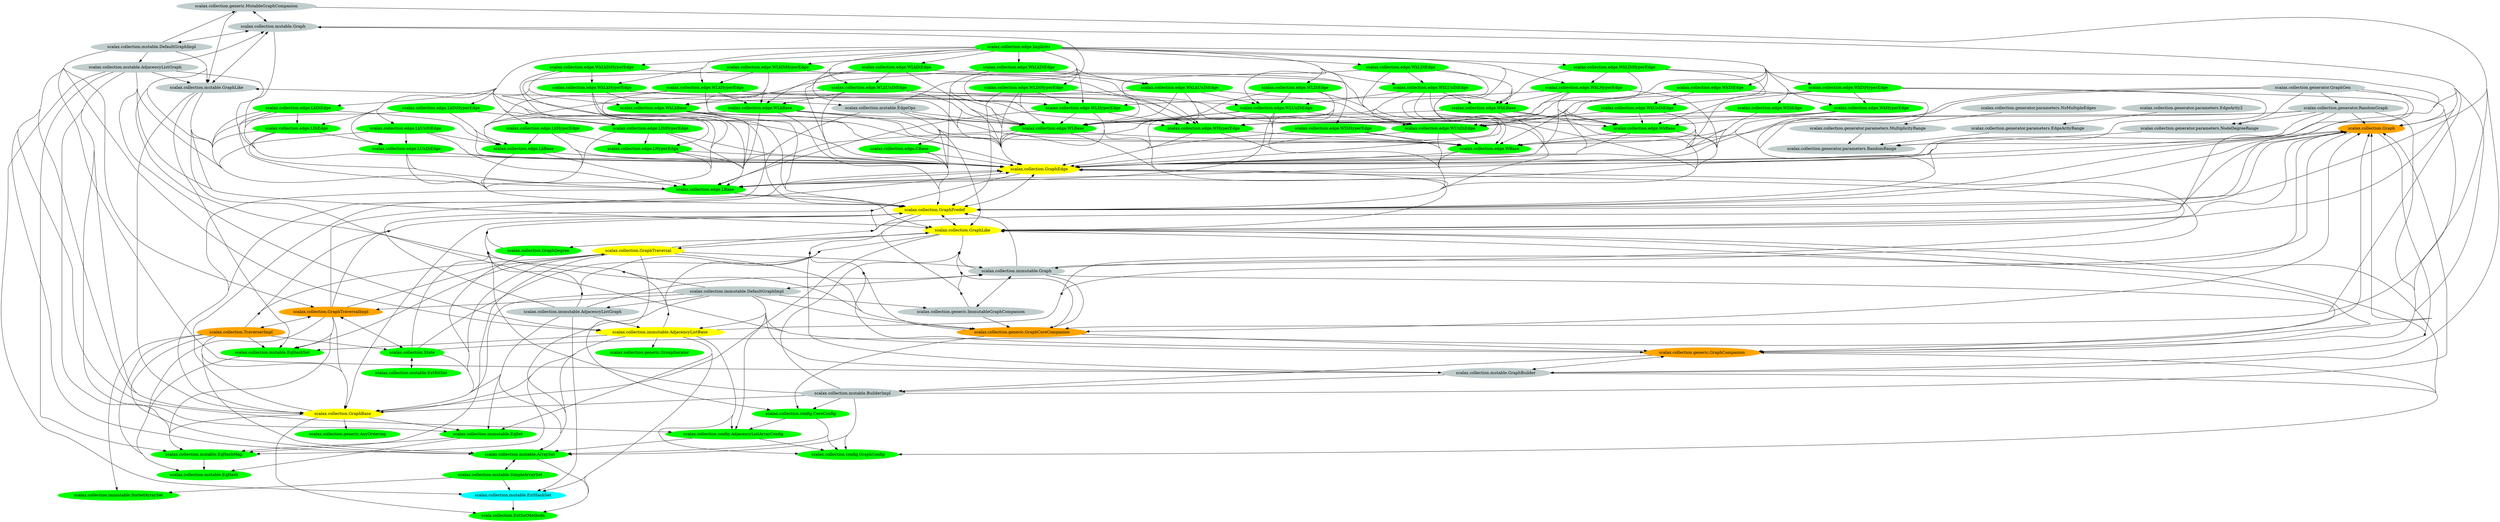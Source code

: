 digraph "classes-core.json" {
  concentrate=true;
  node [style=filled];
  "scalax.collection.Graph" [color="orange"];
  "scalax.collection.GraphBase" [color="yellow"];
  "scalax.collection.GraphDegree" [color="green"];
  "scalax.collection.GraphEdge" [color="yellow"];
  "scalax.collection.GraphLike" [color="yellow"];
  "scalax.collection.GraphPredef" [color="yellow"];
  "scalax.collection.GraphTraversal" [color="yellow"];
  "scalax.collection.GraphTraversalImpl" [color="orange"];
  "scalax.collection.State" [color="green"];
  "scalax.collection.TraverserImpl" [color="orange"];
  "scalax.collection.config.AdjacencyListArrayConfig" [color="green"];
  "scalax.collection.config.CoreConfig" [color="green"];
  "scalax.collection.config.GraphConfig" [color="green"];
  "scalax.collection.edge.CBase" [color="green"];
  "scalax.collection.edge.Implicits" [color="green"];
  "scalax.collection.edge.LBase" [color="green"];
  "scalax.collection.edge.LDiEdge" [color="green"];
  "scalax.collection.edge.LDiHyperEdge" [color="green"];
  "scalax.collection.edge.LHyperEdge" [color="green"];
  "scalax.collection.edge.LUnDiEdge" [color="green"];
  "scalax.collection.edge.LkBase" [color="green"];
  "scalax.collection.edge.LkDiEdge" [color="green"];
  "scalax.collection.edge.LkDiHyperEdge" [color="green"];
  "scalax.collection.edge.LkHyperEdge" [color="green"];
  "scalax.collection.edge.LkUnDiEdge" [color="green"];
  "scalax.collection.edge.WBase" [color="green"];
  "scalax.collection.edge.WDiEdge" [color="green"];
  "scalax.collection.edge.WDiHyperEdge" [color="green"];
  "scalax.collection.edge.WHyperEdge" [color="green"];
  "scalax.collection.edge.WLBase" [color="green"];
  "scalax.collection.edge.WLDiEdge" [color="green"];
  "scalax.collection.edge.WLDiHyperEdge" [color="green"];
  "scalax.collection.edge.WLHyperEdge" [color="green"];
  "scalax.collection.edge.WLUnDiEdge" [color="green"];
  "scalax.collection.edge.WLkBase" [color="green"];
  "scalax.collection.edge.WLkDiEdge" [color="green"];
  "scalax.collection.edge.WLkDiHyperEdge" [color="green"];
  "scalax.collection.edge.WLkHyperEdge" [color="green"];
  "scalax.collection.edge.WLkUnDiEdge" [color="green"];
  "scalax.collection.edge.WUnDiEdge" [color="green"];
  "scalax.collection.edge.WkBase" [color="green"];
  "scalax.collection.edge.WkDiEdge" [color="green"];
  "scalax.collection.edge.WkDiHyperEdge" [color="green"];
  "scalax.collection.edge.WkHyperEdge" [color="green"];
  "scalax.collection.edge.WkLBase" [color="green"];
  "scalax.collection.edge.WkLDiEdge" [color="green"];
  "scalax.collection.edge.WkLDiHyperEdge" [color="green"];
  "scalax.collection.edge.WkLHyperEdge" [color="green"];
  "scalax.collection.edge.WkLUnDiEdge" [color="green"];
  "scalax.collection.edge.WkLkBase" [color="green"];
  "scalax.collection.edge.WkLkDiEdge" [color="green"];
  "scalax.collection.edge.WkLkDiHyperEdge" [color="green"];
  "scalax.collection.edge.WkLkHyperEdge" [color="green"];
  "scalax.collection.edge.WkLkUnDiEdge" [color="green"];
  "scalax.collection.edge.WkUnDiEdge" [color="green"];
  "scalax.collection.generator.GraphGen" [color="azure3"];
  "scalax.collection.generator.RandomGraph" [color="azure3"];
  "scalax.collection.generator.parameters.EdgeArity2" [color="azure3"];
  "scalax.collection.generator.parameters.EdgeArityRange" [color="azure3"];
  "scalax.collection.generator.parameters.MultiplicityRange" [color="azure3"];
  "scalax.collection.generator.parameters.NoMultipleEdges" [color="azure3"];
  "scalax.collection.generator.parameters.NodeDegreeRange" [color="azure3"];
  "scalax.collection.generator.parameters.RandomRange" [color="azure3"];
  "scalax.collection.generic.AnyOrdering" [color="green"];
  "scalax.collection.generic.GraphCompanion" [color="orange"];
  "scalax.collection.generic.GraphCoreCompanion" [color="orange"];
  "scalax.collection.generic.GroupIterator" [color="green"];
  "scalax.collection.generic.ImmutableGraphCompanion" [color="azure3"];
  "scalax.collection.generic.MutableGraphCompanion" [color="azure3"];
  "scalax.collection.immutable.AdjacencyListBase" [color="yellow"];
  "scalax.collection.immutable.AdjacencyListGraph" [color="azure3"];
  "scalax.collection.immutable.DefaultGraphImpl" [color="azure3"];
  "scalax.collection.immutable.EqSet" [color="green"];
  "scalax.collection.immutable.Graph" [color="azure3"];
  "scalax.collection.immutable.SortedArraySet" [color="green"];
  "scala.collection.ExtSetMethods" [color="green"];
  "scalax.collection.mutable.AdjacencyListGraph" [color="azure3"];
  "scalax.collection.mutable.ArraySet" [color="green"];
  "scalax.collection.mutable.BuilderImpl" [color="azure3"];
  "scalax.collection.mutable.DefaultGraphImpl" [color="azure3"];
  "scalax.collection.mutable.EdgeOps" [color="azure3"];
  "scalax.collection.mutable.EqHash" [color="green"];
  "scalax.collection.mutable.EqHashMap" [color="green"];
  "scalax.collection.mutable.EqHashSet" [color="green"];
  "scalax.collection.mutable.ExtBitSet" [color="green"];
  "scalax.collection.mutable.ExtHashSet" [color="cyan"];
  "scalax.collection.mutable.Graph" [color="azure3"];
  "scalax.collection.mutable.GraphBuilder" [color="azure3"];
  "scalax.collection.mutable.GraphLike" [color="azure3"];
  "scalax.collection.mutable.SimpleArraySet" [color="green"];
  "scalax.collection.Graph" -> "scalax.collection.GraphEdge";
  "scalax.collection.Graph" -> "scalax.collection.GraphLike";
  "scalax.collection.Graph" -> "scalax.collection.GraphPredef";
  "scalax.collection.Graph" -> "scalax.collection.generic.GraphCompanion";
  "scalax.collection.Graph" -> "scalax.collection.generic.GraphCoreCompanion";
  "scalax.collection.Graph" -> "scalax.collection.immutable.Graph";
  "scalax.collection.GraphBase" -> "scalax.collection.GraphEdge";
  "scalax.collection.GraphBase" -> "scalax.collection.GraphPredef";
  "scalax.collection.GraphBase" -> "scalax.collection.generic.AnyOrdering";
  "scalax.collection.GraphBase" -> "scalax.collection.immutable.EqSet";
  "scalax.collection.GraphBase" -> "scala.collection.ExtSetMethods";
  "scalax.collection.GraphBase" -> "scalax.collection.mutable.EqHashMap";
  "scalax.collection.GraphDegree" -> "scalax.collection.GraphBase";
  "scalax.collection.GraphDegree" -> "scalax.collection.GraphPredef";
  "scalax.collection.GraphEdge" -> "scalax.collection.GraphPredef";
  "scalax.collection.GraphEdge" -> "scalax.collection.edge.LBase";
  "scalax.collection.GraphLike" -> "scalax.collection.Graph";
  "scalax.collection.GraphLike" -> "scalax.collection.GraphBase";
  "scalax.collection.GraphLike" -> "scalax.collection.GraphDegree";
  "scalax.collection.GraphLike" -> "scalax.collection.GraphEdge";
  "scalax.collection.GraphLike" -> "scalax.collection.GraphPredef";
  "scalax.collection.GraphLike" -> "scalax.collection.GraphTraversal";
  "scalax.collection.GraphLike" -> "scalax.collection.config.GraphConfig";
  "scalax.collection.GraphLike" -> "scalax.collection.generic.GraphCompanion";
  "scalax.collection.GraphPredef" -> "scalax.collection.Graph";
  "scalax.collection.GraphPredef" -> "scalax.collection.GraphBase";
  "scalax.collection.GraphPredef" -> "scalax.collection.GraphEdge";
  "scalax.collection.GraphPredef" -> "scalax.collection.GraphLike";
  "scalax.collection.GraphTraversal" -> "scalax.collection.Graph";
  "scalax.collection.GraphTraversal" -> "scalax.collection.GraphBase";
  "scalax.collection.GraphTraversal" -> "scalax.collection.GraphEdge";
  "scalax.collection.GraphTraversal" -> "scalax.collection.GraphLike";
  "scalax.collection.GraphTraversal" -> "scalax.collection.GraphPredef";
  "scalax.collection.GraphTraversal" -> "scalax.collection.config.CoreConfig";
  "scalax.collection.GraphTraversal" -> "scalax.collection.generic.GraphCoreCompanion";
  "scalax.collection.GraphTraversal" -> "scalax.collection.immutable.Graph";
  "scalax.collection.GraphTraversal" -> "scalax.collection.mutable.EqHashMap";
  "scalax.collection.GraphTraversal" -> "scalax.collection.mutable.EqHashSet";
  "scalax.collection.GraphTraversalImpl" -> "scalax.collection.GraphBase";
  "scalax.collection.GraphTraversalImpl" -> "scalax.collection.GraphEdge";
  "scalax.collection.GraphTraversalImpl" -> "scalax.collection.GraphPredef";
  "scalax.collection.GraphTraversalImpl" -> "scalax.collection.GraphTraversal";
  "scalax.collection.GraphTraversalImpl" -> "scalax.collection.State";
  "scalax.collection.GraphTraversalImpl" -> "scalax.collection.TraverserImpl";
  "scalax.collection.GraphTraversalImpl" -> "scalax.collection.mutable.EqHash";
  "scalax.collection.GraphTraversalImpl" -> "scalax.collection.mutable.EqHashMap";
  "scalax.collection.GraphTraversalImpl" -> "scalax.collection.mutable.EqHashSet";
  "scalax.collection.State" -> "scalax.collection.Graph";
  "scalax.collection.State" -> "scalax.collection.GraphBase";
  "scalax.collection.State" -> "scalax.collection.GraphLike";
  "scalax.collection.State" -> "scalax.collection.GraphPredef";
  "scalax.collection.State" -> "scalax.collection.GraphTraversalImpl";
  "scalax.collection.State" -> "scalax.collection.mutable.ExtBitSet";
  "scalax.collection.TraverserImpl" -> "scalax.collection.GraphBase";
  "scalax.collection.TraverserImpl" -> "scalax.collection.GraphPredef";
  "scalax.collection.TraverserImpl" -> "scalax.collection.GraphTraversal";
  "scalax.collection.TraverserImpl" -> "scalax.collection.GraphTraversalImpl";
  "scalax.collection.TraverserImpl" -> "scalax.collection.State";
  "scalax.collection.TraverserImpl" -> "scalax.collection.immutable.SortedArraySet";
  "scalax.collection.TraverserImpl" -> "scalax.collection.mutable.ArraySet";
  "scalax.collection.TraverserImpl" -> "scalax.collection.mutable.EqHash";
  "scalax.collection.TraverserImpl" -> "scalax.collection.mutable.EqHashMap";
  "scalax.collection.TraverserImpl" -> "scalax.collection.mutable.EqHashSet";
  "scalax.collection.config.AdjacencyListArrayConfig" -> "scalax.collection.config.GraphConfig";
  "scalax.collection.config.AdjacencyListArrayConfig" -> "scalax.collection.mutable.ArraySet";
  "scalax.collection.config.CoreConfig" -> "scalax.collection.config.AdjacencyListArrayConfig";
  "scalax.collection.config.CoreConfig" -> "scalax.collection.config.GraphConfig";
  "scalax.collection.config.CoreConfig" -> "scalax.collection.mutable.ArraySet";
  "scalax.collection.edge.CBase" -> "scalax.collection.GraphEdge";
  "scalax.collection.edge.CBase" -> "scalax.collection.GraphPredef";
  "scalax.collection.edge.Implicits" -> "scalax.collection.GraphEdge";
  "scalax.collection.edge.Implicits" -> "scalax.collection.edge.LBase";
  "scalax.collection.edge.Implicits" -> "scalax.collection.edge.LDiEdge";
  "scalax.collection.edge.Implicits" -> "scalax.collection.edge.LDiHyperEdge";
  "scalax.collection.edge.Implicits" -> "scalax.collection.edge.LHyperEdge";
  "scalax.collection.edge.Implicits" -> "scalax.collection.edge.LUnDiEdge";
  "scalax.collection.edge.Implicits" -> "scalax.collection.edge.LkDiEdge";
  "scalax.collection.edge.Implicits" -> "scalax.collection.edge.LkDiHyperEdge";
  "scalax.collection.edge.Implicits" -> "scalax.collection.edge.LkHyperEdge";
  "scalax.collection.edge.Implicits" -> "scalax.collection.edge.LkUnDiEdge";
  "scalax.collection.edge.Implicits" -> "scalax.collection.edge.WBase";
  "scalax.collection.edge.Implicits" -> "scalax.collection.edge.WDiEdge";
  "scalax.collection.edge.Implicits" -> "scalax.collection.edge.WDiHyperEdge";
  "scalax.collection.edge.Implicits" -> "scalax.collection.edge.WHyperEdge";
  "scalax.collection.edge.Implicits" -> "scalax.collection.edge.WLBase";
  "scalax.collection.edge.Implicits" -> "scalax.collection.edge.WLDiEdge";
  "scalax.collection.edge.Implicits" -> "scalax.collection.edge.WLDiHyperEdge";
  "scalax.collection.edge.Implicits" -> "scalax.collection.edge.WLHyperEdge";
  "scalax.collection.edge.Implicits" -> "scalax.collection.edge.WLUnDiEdge";
  "scalax.collection.edge.Implicits" -> "scalax.collection.edge.WLkDiEdge";
  "scalax.collection.edge.Implicits" -> "scalax.collection.edge.WLkDiHyperEdge";
  "scalax.collection.edge.Implicits" -> "scalax.collection.edge.WLkHyperEdge";
  "scalax.collection.edge.Implicits" -> "scalax.collection.edge.WLkUnDiEdge";
  "scalax.collection.edge.Implicits" -> "scalax.collection.edge.WUnDiEdge";
  "scalax.collection.edge.Implicits" -> "scalax.collection.edge.WkDiEdge";
  "scalax.collection.edge.Implicits" -> "scalax.collection.edge.WkDiHyperEdge";
  "scalax.collection.edge.Implicits" -> "scalax.collection.edge.WkHyperEdge";
  "scalax.collection.edge.Implicits" -> "scalax.collection.edge.WkLDiEdge";
  "scalax.collection.edge.Implicits" -> "scalax.collection.edge.WkLDiHyperEdge";
  "scalax.collection.edge.Implicits" -> "scalax.collection.edge.WkLHyperEdge";
  "scalax.collection.edge.Implicits" -> "scalax.collection.edge.WkLUnDiEdge";
  "scalax.collection.edge.Implicits" -> "scalax.collection.edge.WkLkDiEdge";
  "scalax.collection.edge.Implicits" -> "scalax.collection.edge.WkLkDiHyperEdge";
  "scalax.collection.edge.Implicits" -> "scalax.collection.edge.WkLkHyperEdge";
  "scalax.collection.edge.Implicits" -> "scalax.collection.edge.WkLkUnDiEdge";
  "scalax.collection.edge.Implicits" -> "scalax.collection.edge.WkUnDiEdge";
  "scalax.collection.edge.LBase" -> "scalax.collection.Graph";
  "scalax.collection.edge.LBase" -> "scalax.collection.GraphBase";
  "scalax.collection.edge.LBase" -> "scalax.collection.GraphEdge";
  "scalax.collection.edge.LBase" -> "scalax.collection.GraphLike";
  "scalax.collection.edge.LBase" -> "scalax.collection.GraphPredef";
  "scalax.collection.edge.LDiEdge" -> "scalax.collection.GraphEdge";
  "scalax.collection.edge.LDiEdge" -> "scalax.collection.GraphPredef";
  "scalax.collection.edge.LDiEdge" -> "scalax.collection.edge.LBase";
  "scalax.collection.edge.LDiEdge" -> "scalax.collection.edge.LUnDiEdge";
  "scalax.collection.edge.LDiHyperEdge" -> "scalax.collection.GraphEdge";
  "scalax.collection.edge.LDiHyperEdge" -> "scalax.collection.GraphPredef";
  "scalax.collection.edge.LDiHyperEdge" -> "scalax.collection.edge.LBase";
  "scalax.collection.edge.LDiHyperEdge" -> "scalax.collection.edge.LHyperEdge";
  "scalax.collection.edge.LHyperEdge" -> "scalax.collection.GraphEdge";
  "scalax.collection.edge.LHyperEdge" -> "scalax.collection.GraphPredef";
  "scalax.collection.edge.LHyperEdge" -> "scalax.collection.edge.LBase";
  "scalax.collection.edge.LUnDiEdge" -> "scalax.collection.GraphEdge";
  "scalax.collection.edge.LUnDiEdge" -> "scalax.collection.GraphPredef";
  "scalax.collection.edge.LUnDiEdge" -> "scalax.collection.edge.LBase";
  "scalax.collection.edge.LkBase" -> "scalax.collection.GraphEdge";
  "scalax.collection.edge.LkBase" -> "scalax.collection.GraphPredef";
  "scalax.collection.edge.LkBase" -> "scalax.collection.edge.LBase";
  "scalax.collection.edge.LkDiEdge" -> "scalax.collection.GraphEdge";
  "scalax.collection.edge.LkDiEdge" -> "scalax.collection.GraphPredef";
  "scalax.collection.edge.LkDiEdge" -> "scalax.collection.edge.LBase";
  "scalax.collection.edge.LkDiEdge" -> "scalax.collection.edge.LDiEdge";
  "scalax.collection.edge.LkDiEdge" -> "scalax.collection.edge.LkBase";
  "scalax.collection.edge.LkDiHyperEdge" -> "scalax.collection.GraphEdge";
  "scalax.collection.edge.LkDiHyperEdge" -> "scalax.collection.GraphPredef";
  "scalax.collection.edge.LkDiHyperEdge" -> "scalax.collection.edge.LDiHyperEdge";
  "scalax.collection.edge.LkDiHyperEdge" -> "scalax.collection.edge.LkBase";
  "scalax.collection.edge.LkHyperEdge" -> "scalax.collection.GraphEdge";
  "scalax.collection.edge.LkHyperEdge" -> "scalax.collection.GraphPredef";
  "scalax.collection.edge.LkHyperEdge" -> "scalax.collection.edge.LHyperEdge";
  "scalax.collection.edge.LkHyperEdge" -> "scalax.collection.edge.LkBase";
  "scalax.collection.edge.LkUnDiEdge" -> "scalax.collection.GraphEdge";
  "scalax.collection.edge.LkUnDiEdge" -> "scalax.collection.GraphPredef";
  "scalax.collection.edge.LkUnDiEdge" -> "scalax.collection.edge.LBase";
  "scalax.collection.edge.LkUnDiEdge" -> "scalax.collection.edge.LUnDiEdge";
  "scalax.collection.edge.LkUnDiEdge" -> "scalax.collection.edge.LkBase";
  "scalax.collection.edge.WBase" -> "scalax.collection.GraphEdge";
  "scalax.collection.edge.WBase" -> "scalax.collection.GraphPredef";
  "scalax.collection.edge.WDiEdge" -> "scalax.collection.GraphEdge";
  "scalax.collection.edge.WDiEdge" -> "scalax.collection.GraphPredef";
  "scalax.collection.edge.WDiEdge" -> "scalax.collection.edge.WBase";
  "scalax.collection.edge.WDiEdge" -> "scalax.collection.edge.WUnDiEdge";
  "scalax.collection.edge.WDiHyperEdge" -> "scalax.collection.GraphEdge";
  "scalax.collection.edge.WDiHyperEdge" -> "scalax.collection.GraphPredef";
  "scalax.collection.edge.WDiHyperEdge" -> "scalax.collection.edge.WBase";
  "scalax.collection.edge.WHyperEdge" -> "scalax.collection.GraphEdge";
  "scalax.collection.edge.WHyperEdge" -> "scalax.collection.GraphPredef";
  "scalax.collection.edge.WHyperEdge" -> "scalax.collection.edge.WBase";
  "scalax.collection.edge.WLBase" -> "scalax.collection.GraphEdge";
  "scalax.collection.edge.WLBase" -> "scalax.collection.GraphPredef";
  "scalax.collection.edge.WLBase" -> "scalax.collection.edge.LBase";
  "scalax.collection.edge.WLBase" -> "scalax.collection.edge.WBase";
  "scalax.collection.edge.WLDiEdge" -> "scalax.collection.GraphEdge";
  "scalax.collection.edge.WLDiEdge" -> "scalax.collection.GraphPredef";
  "scalax.collection.edge.WLDiEdge" -> "scalax.collection.edge.WLBase";
  "scalax.collection.edge.WLDiEdge" -> "scalax.collection.edge.WLUnDiEdge";
  "scalax.collection.edge.WLDiEdge" -> "scalax.collection.edge.WUnDiEdge";
  "scalax.collection.edge.WLDiHyperEdge" -> "scalax.collection.GraphEdge";
  "scalax.collection.edge.WLDiHyperEdge" -> "scalax.collection.GraphPredef";
  "scalax.collection.edge.WLDiHyperEdge" -> "scalax.collection.edge.WHyperEdge";
  "scalax.collection.edge.WLDiHyperEdge" -> "scalax.collection.edge.WLBase";
  "scalax.collection.edge.WLDiHyperEdge" -> "scalax.collection.edge.WLHyperEdge";
  "scalax.collection.edge.WLHyperEdge" -> "scalax.collection.GraphEdge";
  "scalax.collection.edge.WLHyperEdge" -> "scalax.collection.GraphPredef";
  "scalax.collection.edge.WLHyperEdge" -> "scalax.collection.edge.LBase";
  "scalax.collection.edge.WLHyperEdge" -> "scalax.collection.edge.WHyperEdge";
  "scalax.collection.edge.WLHyperEdge" -> "scalax.collection.edge.WLBase";
  "scalax.collection.edge.WLUnDiEdge" -> "scalax.collection.GraphEdge";
  "scalax.collection.edge.WLUnDiEdge" -> "scalax.collection.GraphPredef";
  "scalax.collection.edge.WLUnDiEdge" -> "scalax.collection.edge.LBase";
  "scalax.collection.edge.WLUnDiEdge" -> "scalax.collection.edge.WLBase";
  "scalax.collection.edge.WLUnDiEdge" -> "scalax.collection.edge.WUnDiEdge";
  "scalax.collection.edge.WLkBase" -> "scalax.collection.GraphEdge";
  "scalax.collection.edge.WLkBase" -> "scalax.collection.GraphPredef";
  "scalax.collection.edge.WLkBase" -> "scalax.collection.edge.LBase";
  "scalax.collection.edge.WLkBase" -> "scalax.collection.edge.LkBase";
  "scalax.collection.edge.WLkBase" -> "scalax.collection.edge.WBase";
  "scalax.collection.edge.WLkBase" -> "scalax.collection.edge.WLBase";
  "scalax.collection.edge.WLkDiEdge" -> "scalax.collection.GraphEdge";
  "scalax.collection.edge.WLkDiEdge" -> "scalax.collection.GraphPredef";
  "scalax.collection.edge.WLkDiEdge" -> "scalax.collection.edge.WLBase";
  "scalax.collection.edge.WLkDiEdge" -> "scalax.collection.edge.WLkBase";
  "scalax.collection.edge.WLkDiEdge" -> "scalax.collection.edge.WLkUnDiEdge";
  "scalax.collection.edge.WLkDiEdge" -> "scalax.collection.edge.WUnDiEdge";
  "scalax.collection.edge.WLkDiHyperEdge" -> "scalax.collection.GraphEdge";
  "scalax.collection.edge.WLkDiHyperEdge" -> "scalax.collection.GraphPredef";
  "scalax.collection.edge.WLkDiHyperEdge" -> "scalax.collection.edge.WHyperEdge";
  "scalax.collection.edge.WLkDiHyperEdge" -> "scalax.collection.edge.WLkBase";
  "scalax.collection.edge.WLkDiHyperEdge" -> "scalax.collection.edge.WLkHyperEdge";
  "scalax.collection.edge.WLkHyperEdge" -> "scalax.collection.GraphEdge";
  "scalax.collection.edge.WLkHyperEdge" -> "scalax.collection.GraphPredef";
  "scalax.collection.edge.WLkHyperEdge" -> "scalax.collection.edge.LkBase";
  "scalax.collection.edge.WLkHyperEdge" -> "scalax.collection.edge.WHyperEdge";
  "scalax.collection.edge.WLkHyperEdge" -> "scalax.collection.edge.WLHyperEdge";
  "scalax.collection.edge.WLkHyperEdge" -> "scalax.collection.edge.WLkBase";
  "scalax.collection.edge.WLkUnDiEdge" -> "scalax.collection.GraphEdge";
  "scalax.collection.edge.WLkUnDiEdge" -> "scalax.collection.GraphPredef";
  "scalax.collection.edge.WLkUnDiEdge" -> "scalax.collection.edge.LkBase";
  "scalax.collection.edge.WLkUnDiEdge" -> "scalax.collection.edge.WLBase";
  "scalax.collection.edge.WLkUnDiEdge" -> "scalax.collection.edge.WLUnDiEdge";
  "scalax.collection.edge.WLkUnDiEdge" -> "scalax.collection.edge.WLkBase";
  "scalax.collection.edge.WLkUnDiEdge" -> "scalax.collection.edge.WUnDiEdge";
  "scalax.collection.edge.WUnDiEdge" -> "scalax.collection.GraphEdge";
  "scalax.collection.edge.WUnDiEdge" -> "scalax.collection.GraphPredef";
  "scalax.collection.edge.WUnDiEdge" -> "scalax.collection.edge.WBase";
  "scalax.collection.edge.WkBase" -> "scalax.collection.GraphEdge";
  "scalax.collection.edge.WkBase" -> "scalax.collection.GraphPredef";
  "scalax.collection.edge.WkBase" -> "scalax.collection.edge.WBase";
  "scalax.collection.edge.WkDiEdge" -> "scalax.collection.GraphEdge";
  "scalax.collection.edge.WkDiEdge" -> "scalax.collection.GraphPredef";
  "scalax.collection.edge.WkDiEdge" -> "scalax.collection.edge.WBase";
  "scalax.collection.edge.WkDiEdge" -> "scalax.collection.edge.WUnDiEdge";
  "scalax.collection.edge.WkDiEdge" -> "scalax.collection.edge.WkBase";
  "scalax.collection.edge.WkDiEdge" -> "scalax.collection.edge.WkUnDiEdge";
  "scalax.collection.edge.WkDiHyperEdge" -> "scalax.collection.GraphEdge";
  "scalax.collection.edge.WkDiHyperEdge" -> "scalax.collection.GraphPredef";
  "scalax.collection.edge.WkDiHyperEdge" -> "scalax.collection.edge.WHyperEdge";
  "scalax.collection.edge.WkDiHyperEdge" -> "scalax.collection.edge.WkBase";
  "scalax.collection.edge.WkDiHyperEdge" -> "scalax.collection.edge.WkHyperEdge";
  "scalax.collection.edge.WkHyperEdge" -> "scalax.collection.GraphEdge";
  "scalax.collection.edge.WkHyperEdge" -> "scalax.collection.GraphPredef";
  "scalax.collection.edge.WkHyperEdge" -> "scalax.collection.edge.WHyperEdge";
  "scalax.collection.edge.WkHyperEdge" -> "scalax.collection.edge.WkBase";
  "scalax.collection.edge.WkLBase" -> "scalax.collection.GraphEdge";
  "scalax.collection.edge.WkLBase" -> "scalax.collection.GraphPredef";
  "scalax.collection.edge.WkLBase" -> "scalax.collection.edge.WLBase";
  "scalax.collection.edge.WkLBase" -> "scalax.collection.edge.WkBase";
  "scalax.collection.edge.WkLDiEdge" -> "scalax.collection.GraphEdge";
  "scalax.collection.edge.WkLDiEdge" -> "scalax.collection.GraphPredef";
  "scalax.collection.edge.WkLDiEdge" -> "scalax.collection.edge.WLBase";
  "scalax.collection.edge.WkLDiEdge" -> "scalax.collection.edge.WUnDiEdge";
  "scalax.collection.edge.WkLDiEdge" -> "scalax.collection.edge.WkLBase";
  "scalax.collection.edge.WkLDiEdge" -> "scalax.collection.edge.WkLUnDiEdge";
  "scalax.collection.edge.WkLDiHyperEdge" -> "scalax.collection.GraphEdge";
  "scalax.collection.edge.WkLDiHyperEdge" -> "scalax.collection.GraphPredef";
  "scalax.collection.edge.WkLDiHyperEdge" -> "scalax.collection.edge.WHyperEdge";
  "scalax.collection.edge.WkLDiHyperEdge" -> "scalax.collection.edge.WkLBase";
  "scalax.collection.edge.WkLDiHyperEdge" -> "scalax.collection.edge.WkLHyperEdge";
  "scalax.collection.edge.WkLHyperEdge" -> "scalax.collection.GraphEdge";
  "scalax.collection.edge.WkLHyperEdge" -> "scalax.collection.GraphPredef";
  "scalax.collection.edge.WkLHyperEdge" -> "scalax.collection.edge.WHyperEdge";
  "scalax.collection.edge.WkLHyperEdge" -> "scalax.collection.edge.WLHyperEdge";
  "scalax.collection.edge.WkLHyperEdge" -> "scalax.collection.edge.WkBase";
  "scalax.collection.edge.WkLHyperEdge" -> "scalax.collection.edge.WkLBase";
  "scalax.collection.edge.WkLUnDiEdge" -> "scalax.collection.GraphEdge";
  "scalax.collection.edge.WkLUnDiEdge" -> "scalax.collection.GraphPredef";
  "scalax.collection.edge.WkLUnDiEdge" -> "scalax.collection.edge.WLBase";
  "scalax.collection.edge.WkLUnDiEdge" -> "scalax.collection.edge.WLUnDiEdge";
  "scalax.collection.edge.WkLUnDiEdge" -> "scalax.collection.edge.WUnDiEdge";
  "scalax.collection.edge.WkLUnDiEdge" -> "scalax.collection.edge.WkBase";
  "scalax.collection.edge.WkLUnDiEdge" -> "scalax.collection.edge.WkLBase";
  "scalax.collection.edge.WkLkBase" -> "scalax.collection.GraphEdge";
  "scalax.collection.edge.WkLkBase" -> "scalax.collection.GraphPredef";
  "scalax.collection.edge.WkLkBase" -> "scalax.collection.edge.LBase";
  "scalax.collection.edge.WkLkBase" -> "scalax.collection.edge.WLBase";
  "scalax.collection.edge.WkLkDiEdge" -> "scalax.collection.GraphEdge";
  "scalax.collection.edge.WkLkDiEdge" -> "scalax.collection.GraphPredef";
  "scalax.collection.edge.WkLkDiEdge" -> "scalax.collection.edge.WLBase";
  "scalax.collection.edge.WkLkDiEdge" -> "scalax.collection.edge.WUnDiEdge";
  "scalax.collection.edge.WkLkDiEdge" -> "scalax.collection.edge.WkLkBase";
  "scalax.collection.edge.WkLkDiEdge" -> "scalax.collection.edge.WkLkUnDiEdge";
  "scalax.collection.edge.WkLkDiHyperEdge" -> "scalax.collection.GraphEdge";
  "scalax.collection.edge.WkLkDiHyperEdge" -> "scalax.collection.GraphPredef";
  "scalax.collection.edge.WkLkDiHyperEdge" -> "scalax.collection.edge.WHyperEdge";
  "scalax.collection.edge.WkLkDiHyperEdge" -> "scalax.collection.edge.WkLkBase";
  "scalax.collection.edge.WkLkDiHyperEdge" -> "scalax.collection.edge.WkLkHyperEdge";
  "scalax.collection.edge.WkLkHyperEdge" -> "scalax.collection.GraphEdge";
  "scalax.collection.edge.WkLkHyperEdge" -> "scalax.collection.GraphPredef";
  "scalax.collection.edge.WkLkHyperEdge" -> "scalax.collection.edge.WHyperEdge";
  "scalax.collection.edge.WkLkHyperEdge" -> "scalax.collection.edge.WLHyperEdge";
  "scalax.collection.edge.WkLkHyperEdge" -> "scalax.collection.edge.WkLkBase";
  "scalax.collection.edge.WkLkUnDiEdge" -> "scalax.collection.GraphEdge";
  "scalax.collection.edge.WkLkUnDiEdge" -> "scalax.collection.GraphPredef";
  "scalax.collection.edge.WkLkUnDiEdge" -> "scalax.collection.edge.WLBase";
  "scalax.collection.edge.WkLkUnDiEdge" -> "scalax.collection.edge.WLUnDiEdge";
  "scalax.collection.edge.WkLkUnDiEdge" -> "scalax.collection.edge.WUnDiEdge";
  "scalax.collection.edge.WkLkUnDiEdge" -> "scalax.collection.edge.WkLkBase";
  "scalax.collection.edge.WkUnDiEdge" -> "scalax.collection.GraphEdge";
  "scalax.collection.edge.WkUnDiEdge" -> "scalax.collection.GraphPredef";
  "scalax.collection.edge.WkUnDiEdge" -> "scalax.collection.edge.WBase";
  "scalax.collection.edge.WkUnDiEdge" -> "scalax.collection.edge.WUnDiEdge";
  "scalax.collection.edge.WkUnDiEdge" -> "scalax.collection.edge.WkBase";
  "scalax.collection.generator.GraphGen" -> "scalax.collection.Graph";
  "scalax.collection.generator.GraphGen" -> "scalax.collection.GraphEdge";
  "scalax.collection.generator.GraphGen" -> "scalax.collection.GraphLike";
  "scalax.collection.generator.GraphGen" -> "scalax.collection.GraphPredef";
  "scalax.collection.generator.GraphGen" -> "scalax.collection.generator.RandomGraph";
  "scalax.collection.generator.GraphGen" -> "scalax.collection.generator.parameters.NodeDegreeRange";
  "scalax.collection.generator.GraphGen" -> "scalax.collection.generic.GraphCompanion";
  "scalax.collection.generator.RandomGraph" -> "scalax.collection.Graph";
  "scalax.collection.generator.RandomGraph" -> "scalax.collection.GraphEdge";
  "scalax.collection.generator.RandomGraph" -> "scalax.collection.GraphLike";
  "scalax.collection.generator.RandomGraph" -> "scalax.collection.GraphPredef";
  "scalax.collection.generator.RandomGraph" -> "scalax.collection.edge.LBase";
  "scalax.collection.generator.RandomGraph" -> "scalax.collection.edge.WBase";
  "scalax.collection.generator.RandomGraph" -> "scalax.collection.edge.WLBase";
  "scalax.collection.generator.RandomGraph" -> "scalax.collection.generator.parameters.NodeDegreeRange";
  "scalax.collection.generator.RandomGraph" -> "scalax.collection.generator.parameters.RandomRange";
  "scalax.collection.generator.RandomGraph" -> "scalax.collection.generic.GraphCompanion";
  "scalax.collection.generator.parameters.EdgeArity2" -> "scalax.collection.generator.parameters.EdgeArityRange";
  "scalax.collection.generator.parameters.EdgeArityRange" -> "scalax.collection.generator.parameters.RandomRange";
  "scalax.collection.generator.parameters.MultiplicityRange" -> "scalax.collection.generator.parameters.RandomRange";
  "scalax.collection.generator.parameters.NoMultipleEdges" -> "scalax.collection.generator.parameters.MultiplicityRange";
  "scalax.collection.generator.parameters.NodeDegreeRange" -> "scalax.collection.generator.parameters.RandomRange";
  "scalax.collection.generic.GraphCompanion" -> "scalax.collection.Graph";
  "scalax.collection.generic.GraphCompanion" -> "scalax.collection.GraphLike";
  "scalax.collection.generic.GraphCompanion" -> "scalax.collection.GraphPredef";
  "scalax.collection.generic.GraphCompanion" -> "scalax.collection.config.GraphConfig";
  "scalax.collection.generic.GraphCompanion" -> "scalax.collection.mutable.BuilderImpl";
  "scalax.collection.generic.GraphCompanion" -> "scalax.collection.mutable.GraphBuilder";
  "scalax.collection.generic.GraphCoreCompanion" -> "scalax.collection.Graph";
  "scalax.collection.generic.GraphCoreCompanion" -> "scalax.collection.GraphLike";
  "scalax.collection.generic.GraphCoreCompanion" -> "scalax.collection.GraphPredef";
  "scalax.collection.generic.GraphCoreCompanion" -> "scalax.collection.config.CoreConfig";
  "scalax.collection.generic.GraphCoreCompanion" -> "scalax.collection.generic.GraphCompanion";
  "scalax.collection.generic.ImmutableGraphCompanion" -> "scalax.collection.GraphLike";
  "scalax.collection.generic.ImmutableGraphCompanion" -> "scalax.collection.GraphPredef";
  "scalax.collection.generic.ImmutableGraphCompanion" -> "scalax.collection.generic.GraphCoreCompanion";
  "scalax.collection.generic.ImmutableGraphCompanion" -> "scalax.collection.immutable.Graph";
  "scalax.collection.generic.MutableGraphCompanion" -> "scalax.collection.GraphPredef";
  "scalax.collection.generic.MutableGraphCompanion" -> "scalax.collection.generic.GraphCoreCompanion";
  "scalax.collection.generic.MutableGraphCompanion" -> "scalax.collection.mutable.Graph";
  "scalax.collection.generic.MutableGraphCompanion" -> "scalax.collection.mutable.GraphBuilder";
  "scalax.collection.generic.MutableGraphCompanion" -> "scalax.collection.mutable.GraphLike";
  "scalax.collection.immutable.AdjacencyListBase" -> "scalax.collection.Graph";
  "scalax.collection.immutable.AdjacencyListBase" -> "scalax.collection.GraphBase";
  "scalax.collection.immutable.AdjacencyListBase" -> "scalax.collection.GraphEdge";
  "scalax.collection.immutable.AdjacencyListBase" -> "scalax.collection.GraphLike";
  "scalax.collection.immutable.AdjacencyListBase" -> "scalax.collection.GraphPredef";
  "scalax.collection.immutable.AdjacencyListBase" -> "scalax.collection.config.AdjacencyListArrayConfig";
  "scalax.collection.immutable.AdjacencyListBase" -> "scalax.collection.config.GraphConfig";
  "scalax.collection.immutable.AdjacencyListBase" -> "scalax.collection.generic.GroupIterator";
  "scalax.collection.immutable.AdjacencyListBase" -> "scalax.collection.immutable.EqSet";
  "scalax.collection.immutable.AdjacencyListBase" -> "scala.collection.ExtSetMethods";
  "scalax.collection.immutable.AdjacencyListBase" -> "scalax.collection.mutable.ArraySet";
  "scalax.collection.immutable.AdjacencyListBase" -> "scalax.collection.mutable.EqHashMap";
  "scalax.collection.immutable.AdjacencyListBase" -> "scalax.collection.mutable.EqHashSet";
  "scalax.collection.immutable.AdjacencyListBase" -> "scalax.collection.mutable.ExtHashSet";
  "scalax.collection.immutable.AdjacencyListGraph" -> "scalax.collection.GraphBase";
  "scalax.collection.immutable.AdjacencyListGraph" -> "scalax.collection.GraphEdge";
  "scalax.collection.immutable.AdjacencyListGraph" -> "scalax.collection.GraphLike";
  "scalax.collection.immutable.AdjacencyListGraph" -> "scalax.collection.GraphPredef";
  "scalax.collection.immutable.AdjacencyListGraph" -> "scalax.collection.immutable.AdjacencyListBase";
  "scalax.collection.immutable.AdjacencyListGraph" -> "scalax.collection.immutable.EqSet";
  "scalax.collection.immutable.AdjacencyListGraph" -> "scalax.collection.immutable.Graph";
  "scalax.collection.immutable.AdjacencyListGraph" -> "scalax.collection.mutable.ArraySet";
  "scalax.collection.immutable.AdjacencyListGraph" -> "scalax.collection.mutable.ExtHashSet";
  "scalax.collection.immutable.DefaultGraphImpl" -> "scalax.collection.GraphBase";
  "scalax.collection.immutable.DefaultGraphImpl" -> "scalax.collection.GraphPredef";
  "scalax.collection.immutable.DefaultGraphImpl" -> "scalax.collection.GraphTraversalImpl";
  "scalax.collection.immutable.DefaultGraphImpl" -> "scalax.collection.config.AdjacencyListArrayConfig";
  "scalax.collection.immutable.DefaultGraphImpl" -> "scalax.collection.generic.GraphCompanion";
  "scalax.collection.immutable.DefaultGraphImpl" -> "scalax.collection.generic.GraphCoreCompanion";
  "scalax.collection.immutable.DefaultGraphImpl" -> "scalax.collection.generic.ImmutableGraphCompanion";
  "scalax.collection.immutable.DefaultGraphImpl" -> "scalax.collection.immutable.AdjacencyListBase";
  "scalax.collection.immutable.DefaultGraphImpl" -> "scalax.collection.immutable.AdjacencyListGraph";
  "scalax.collection.immutable.DefaultGraphImpl" -> "scalax.collection.immutable.Graph";
  "scalax.collection.immutable.DefaultGraphImpl" -> "scalax.collection.mutable.ArraySet";
  "scalax.collection.immutable.DefaultGraphImpl" -> "scalax.collection.mutable.GraphBuilder";
  "scalax.collection.immutable.EqSet" -> "scalax.collection.mutable.EqHash";
  "scalax.collection.immutable.EqSet" -> "scalax.collection.mutable.EqHashMap";
  "scalax.collection.immutable.Graph" -> "scalax.collection.Graph";
  "scalax.collection.immutable.Graph" -> "scalax.collection.GraphEdge";
  "scalax.collection.immutable.Graph" -> "scalax.collection.GraphLike";
  "scalax.collection.immutable.Graph" -> "scalax.collection.GraphPredef";
  "scalax.collection.immutable.Graph" -> "scalax.collection.generic.GraphCompanion";
  "scalax.collection.immutable.Graph" -> "scalax.collection.generic.GraphCoreCompanion";
  "scalax.collection.immutable.Graph" -> "scalax.collection.generic.ImmutableGraphCompanion";
  "scalax.collection.immutable.Graph" -> "scalax.collection.immutable.DefaultGraphImpl";
  "scalax.collection.mutable.AdjacencyListGraph" -> "scalax.collection.GraphBase";
  "scalax.collection.mutable.AdjacencyListGraph" -> "scalax.collection.GraphEdge";
  "scalax.collection.mutable.AdjacencyListGraph" -> "scalax.collection.GraphLike";
  "scalax.collection.mutable.AdjacencyListGraph" -> "scalax.collection.GraphPredef";
  "scalax.collection.mutable.AdjacencyListGraph" -> "scalax.collection.immutable.AdjacencyListBase";
  "scalax.collection.mutable.AdjacencyListGraph" -> "scalax.collection.immutable.EqSet";
  "scalax.collection.mutable.AdjacencyListGraph" -> "scalax.collection.mutable.ArraySet";
  "scalax.collection.mutable.AdjacencyListGraph" -> "scalax.collection.mutable.EqHashMap";
  "scalax.collection.mutable.AdjacencyListGraph" -> "scalax.collection.mutable.ExtHashSet";
  "scalax.collection.mutable.AdjacencyListGraph" -> "scalax.collection.mutable.Graph";
  "scalax.collection.mutable.AdjacencyListGraph" -> "scalax.collection.mutable.GraphLike";
  "scalax.collection.mutable.ArraySet" -> "scala.collection.ExtSetMethods";
  "scalax.collection.mutable.ArraySet" -> "scalax.collection.mutable.SimpleArraySet";
  "scalax.collection.mutable.BuilderImpl" -> "scalax.collection.Graph";
  "scalax.collection.mutable.BuilderImpl" -> "scalax.collection.GraphBase";
  "scalax.collection.mutable.BuilderImpl" -> "scalax.collection.GraphLike";
  "scalax.collection.mutable.BuilderImpl" -> "scalax.collection.GraphPredef";
  "scalax.collection.mutable.BuilderImpl" -> "scalax.collection.config.CoreConfig";
  "scalax.collection.mutable.BuilderImpl" -> "scalax.collection.config.GraphConfig";
  "scalax.collection.mutable.BuilderImpl" -> "scalax.collection.mutable.ArraySet";
  "scalax.collection.mutable.DefaultGraphImpl" -> "scalax.collection.GraphBase";
  "scalax.collection.mutable.DefaultGraphImpl" -> "scalax.collection.GraphPredef";
  "scalax.collection.mutable.DefaultGraphImpl" -> "scalax.collection.GraphTraversalImpl";
  "scalax.collection.mutable.DefaultGraphImpl" -> "scalax.collection.config.AdjacencyListArrayConfig";
  "scalax.collection.mutable.DefaultGraphImpl" -> "scalax.collection.generic.GraphCoreCompanion";
  "scalax.collection.mutable.DefaultGraphImpl" -> "scalax.collection.generic.MutableGraphCompanion";
  "scalax.collection.mutable.DefaultGraphImpl" -> "scalax.collection.immutable.AdjacencyListBase";
  "scalax.collection.mutable.DefaultGraphImpl" -> "scalax.collection.mutable.AdjacencyListGraph";
  "scalax.collection.mutable.DefaultGraphImpl" -> "scalax.collection.mutable.ArraySet";
  "scalax.collection.mutable.DefaultGraphImpl" -> "scalax.collection.mutable.Graph";
  "scalax.collection.mutable.DefaultGraphImpl" -> "scalax.collection.mutable.GraphBuilder";
  "scalax.collection.mutable.DefaultGraphImpl" -> "scalax.collection.mutable.GraphLike";
  "scalax.collection.mutable.EdgeOps" -> "scalax.collection.GraphBase";
  "scalax.collection.mutable.EdgeOps" -> "scalax.collection.GraphEdge";
  "scalax.collection.mutable.EdgeOps" -> "scalax.collection.GraphLike";
  "scalax.collection.mutable.EdgeOps" -> "scalax.collection.GraphPredef";
  "scalax.collection.mutable.EdgeOps" -> "scalax.collection.edge.CBase";
  "scalax.collection.mutable.EdgeOps" -> "scalax.collection.edge.LBase";
  "scalax.collection.mutable.EdgeOps" -> "scalax.collection.edge.WBase";
  "scalax.collection.mutable.EdgeOps" -> "scalax.collection.edge.WLBase";
  "scalax.collection.mutable.EdgeOps" -> "scalax.collection.mutable.Graph";
  "scalax.collection.mutable.EdgeOps" -> "scalax.collection.mutable.GraphLike";
  "scalax.collection.mutable.EqHashMap" -> "scalax.collection.mutable.EqHash";
  "scalax.collection.mutable.EqHashSet" -> "scalax.collection.mutable.EqHash";
  "scalax.collection.mutable.ExtBitSet" -> "scalax.collection.State";
  "scalax.collection.mutable.ExtHashSet" -> "scala.collection.ExtSetMethods";
  "scalax.collection.mutable.Graph" -> "scalax.collection.Graph";
  "scalax.collection.mutable.Graph" -> "scalax.collection.GraphEdge";
  "scalax.collection.mutable.Graph" -> "scalax.collection.GraphLike";
  "scalax.collection.mutable.Graph" -> "scalax.collection.GraphPredef";
  "scalax.collection.mutable.Graph" -> "scalax.collection.generic.GraphCompanion";
  "scalax.collection.mutable.Graph" -> "scalax.collection.generic.GraphCoreCompanion";
  "scalax.collection.mutable.Graph" -> "scalax.collection.generic.MutableGraphCompanion";
  "scalax.collection.mutable.Graph" -> "scalax.collection.mutable.DefaultGraphImpl";
  "scalax.collection.mutable.Graph" -> "scalax.collection.mutable.GraphLike";
  "scalax.collection.mutable.GraphBuilder" -> "scalax.collection.Graph";
  "scalax.collection.mutable.GraphBuilder" -> "scalax.collection.GraphLike";
  "scalax.collection.mutable.GraphBuilder" -> "scalax.collection.GraphPredef";
  "scalax.collection.mutable.GraphBuilder" -> "scalax.collection.config.GraphConfig";
  "scalax.collection.mutable.GraphBuilder" -> "scalax.collection.generic.GraphCompanion";
  "scalax.collection.mutable.GraphBuilder" -> "scalax.collection.mutable.BuilderImpl";
  "scalax.collection.mutable.GraphLike" -> "scalax.collection.GraphBase";
  "scalax.collection.mutable.GraphLike" -> "scalax.collection.GraphLike";
  "scalax.collection.mutable.GraphLike" -> "scalax.collection.GraphPredef";
  "scalax.collection.mutable.GraphLike" -> "scalax.collection.generic.GraphCompanion";
  "scalax.collection.mutable.GraphLike" -> "scalax.collection.mutable.EdgeOps";
  "scalax.collection.mutable.GraphLike" -> "scalax.collection.mutable.EqHashSet";
  "scalax.collection.mutable.GraphLike" -> "scalax.collection.mutable.Graph";
  "scalax.collection.mutable.SimpleArraySet" -> "scalax.collection.immutable.SortedArraySet";
  "scalax.collection.mutable.SimpleArraySet" -> "scalax.collection.mutable.ArraySet";
  "scalax.collection.mutable.SimpleArraySet" -> "scalax.collection.mutable.ExtHashSet";
}
